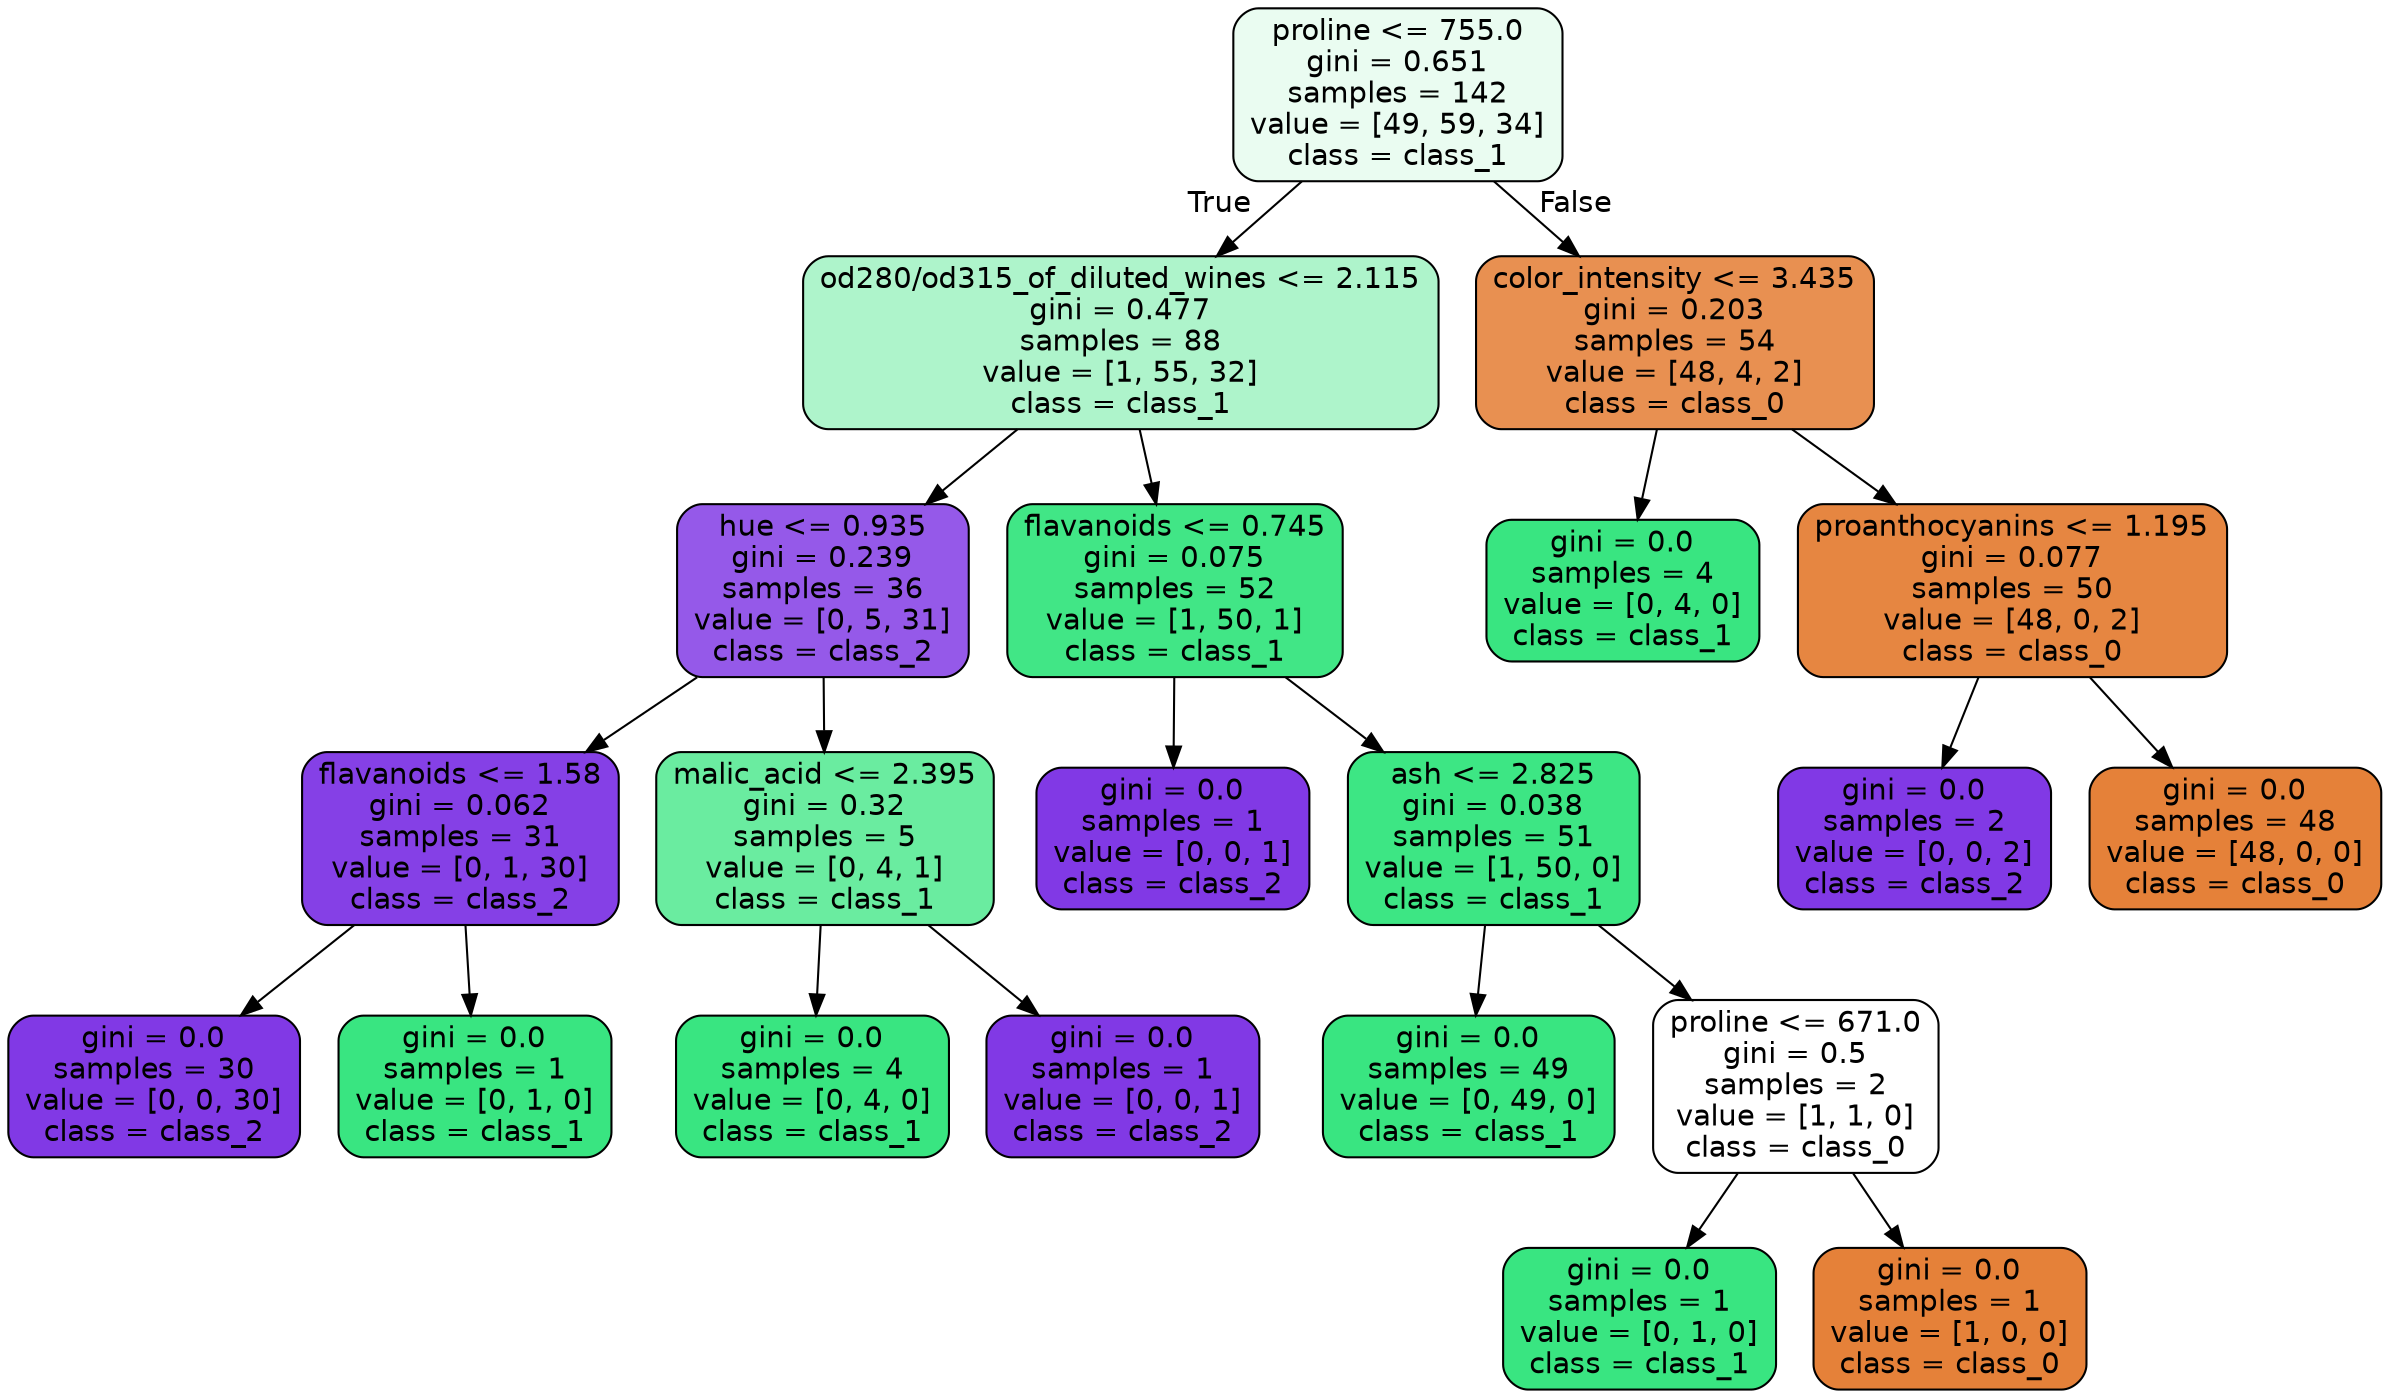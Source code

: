 digraph Tree {
node [shape=box, style="filled, rounded", color="black", fontname=helvetica] ;
edge [fontname=helvetica] ;
0 [label="proline <= 755.0\ngini = 0.651\nsamples = 142\nvalue = [49, 59, 34]\nclass = class_1", fillcolor="#eafcf1"] ;
1 [label="od280/od315_of_diluted_wines <= 2.115\ngini = 0.477\nsamples = 88\nvalue = [1, 55, 32]\nclass = class_1", fillcolor="#aef4cb"] ;
0 -> 1 [labeldistance=2.5, labelangle=45, headlabel="True"] ;
2 [label="hue <= 0.935\ngini = 0.239\nsamples = 36\nvalue = [0, 5, 31]\nclass = class_2", fillcolor="#9559e9"] ;
1 -> 2 ;
3 [label="flavanoids <= 1.58\ngini = 0.062\nsamples = 31\nvalue = [0, 1, 30]\nclass = class_2", fillcolor="#8540e6"] ;
2 -> 3 ;
4 [label="gini = 0.0\nsamples = 30\nvalue = [0, 0, 30]\nclass = class_2", fillcolor="#8139e5"] ;
3 -> 4 ;
5 [label="gini = 0.0\nsamples = 1\nvalue = [0, 1, 0]\nclass = class_1", fillcolor="#39e581"] ;
3 -> 5 ;
6 [label="malic_acid <= 2.395\ngini = 0.32\nsamples = 5\nvalue = [0, 4, 1]\nclass = class_1", fillcolor="#6aeca0"] ;
2 -> 6 ;
7 [label="gini = 0.0\nsamples = 4\nvalue = [0, 4, 0]\nclass = class_1", fillcolor="#39e581"] ;
6 -> 7 ;
8 [label="gini = 0.0\nsamples = 1\nvalue = [0, 0, 1]\nclass = class_2", fillcolor="#8139e5"] ;
6 -> 8 ;
9 [label="flavanoids <= 0.745\ngini = 0.075\nsamples = 52\nvalue = [1, 50, 1]\nclass = class_1", fillcolor="#41e686"] ;
1 -> 9 ;
10 [label="gini = 0.0\nsamples = 1\nvalue = [0, 0, 1]\nclass = class_2", fillcolor="#8139e5"] ;
9 -> 10 ;
11 [label="ash <= 2.825\ngini = 0.038\nsamples = 51\nvalue = [1, 50, 0]\nclass = class_1", fillcolor="#3de684"] ;
9 -> 11 ;
12 [label="gini = 0.0\nsamples = 49\nvalue = [0, 49, 0]\nclass = class_1", fillcolor="#39e581"] ;
11 -> 12 ;
13 [label="proline <= 671.0\ngini = 0.5\nsamples = 2\nvalue = [1, 1, 0]\nclass = class_0", fillcolor="#ffffff"] ;
11 -> 13 ;
14 [label="gini = 0.0\nsamples = 1\nvalue = [0, 1, 0]\nclass = class_1", fillcolor="#39e581"] ;
13 -> 14 ;
15 [label="gini = 0.0\nsamples = 1\nvalue = [1, 0, 0]\nclass = class_0", fillcolor="#e58139"] ;
13 -> 15 ;
16 [label="color_intensity <= 3.435\ngini = 0.203\nsamples = 54\nvalue = [48, 4, 2]\nclass = class_0", fillcolor="#e89051"] ;
0 -> 16 [labeldistance=2.5, labelangle=-45, headlabel="False"] ;
17 [label="gini = 0.0\nsamples = 4\nvalue = [0, 4, 0]\nclass = class_1", fillcolor="#39e581"] ;
16 -> 17 ;
18 [label="proanthocyanins <= 1.195\ngini = 0.077\nsamples = 50\nvalue = [48, 0, 2]\nclass = class_0", fillcolor="#e68641"] ;
16 -> 18 ;
19 [label="gini = 0.0\nsamples = 2\nvalue = [0, 0, 2]\nclass = class_2", fillcolor="#8139e5"] ;
18 -> 19 ;
20 [label="gini = 0.0\nsamples = 48\nvalue = [48, 0, 0]\nclass = class_0", fillcolor="#e58139"] ;
18 -> 20 ;
}